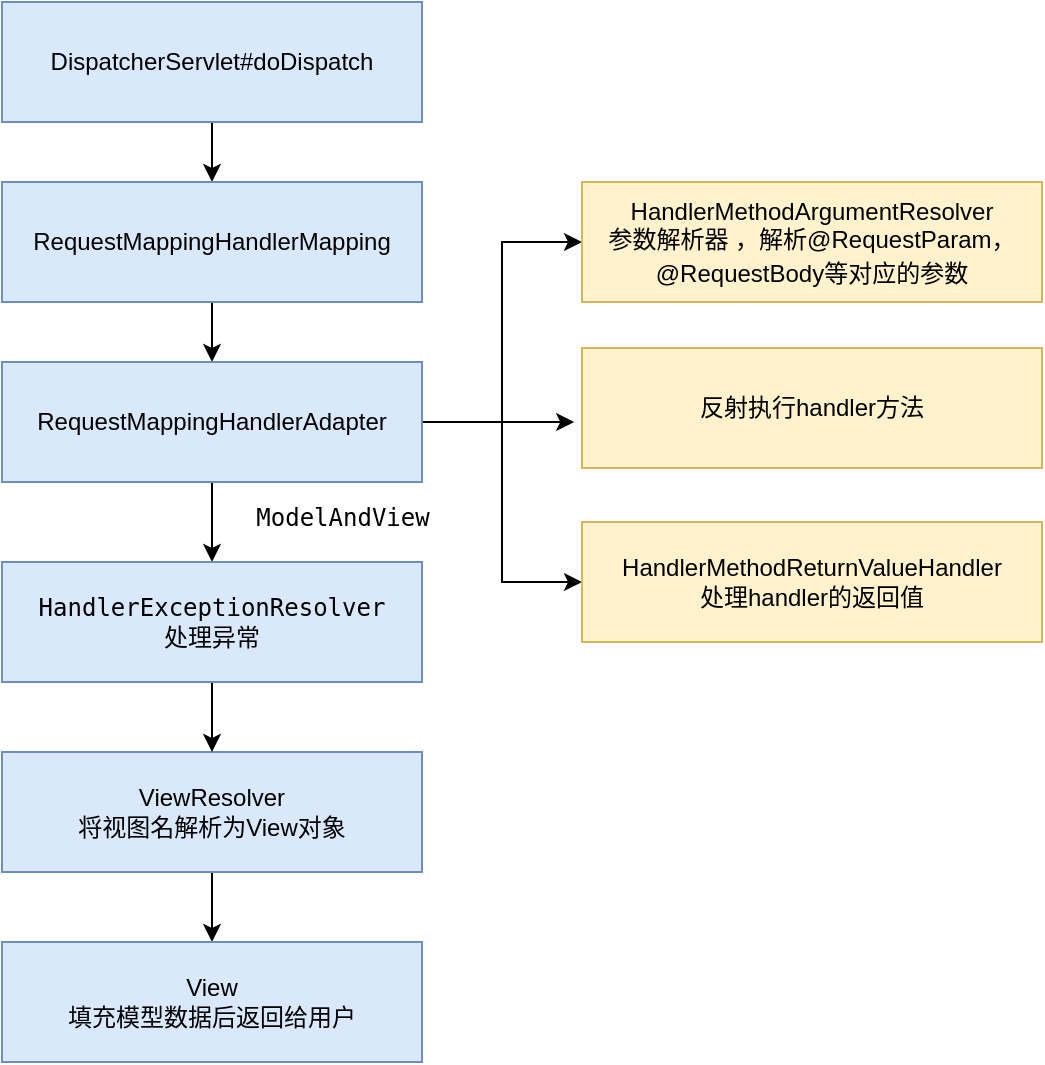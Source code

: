 <mxfile version="15.8.4" type="device"><diagram id="BCfI6tQF-bipjTEjHExv" name="第 1 页"><mxGraphModel dx="946" dy="625" grid="1" gridSize="10" guides="1" tooltips="1" connect="1" arrows="1" fold="1" page="1" pageScale="1" pageWidth="827" pageHeight="1169" math="0" shadow="0"><root><mxCell id="0"/><mxCell id="1" parent="0"/><mxCell id="TitN8U7ecw2IJTuLrCnv-14" value="" style="edgeStyle=orthogonalEdgeStyle;rounded=0;orthogonalLoop=1;jettySize=auto;html=1;" edge="1" parent="1" source="TitN8U7ecw2IJTuLrCnv-1" target="TitN8U7ecw2IJTuLrCnv-2"><mxGeometry relative="1" as="geometry"/></mxCell><mxCell id="TitN8U7ecw2IJTuLrCnv-1" value="DispatcherServlet#doDispatch" style="rounded=0;whiteSpace=wrap;html=1;fillColor=#dae8fc;strokeColor=#6c8ebf;" vertex="1" parent="1"><mxGeometry x="150" y="210" width="210" height="60" as="geometry"/></mxCell><mxCell id="TitN8U7ecw2IJTuLrCnv-15" value="" style="edgeStyle=orthogonalEdgeStyle;rounded=0;orthogonalLoop=1;jettySize=auto;html=1;" edge="1" parent="1" source="TitN8U7ecw2IJTuLrCnv-2" target="TitN8U7ecw2IJTuLrCnv-3"><mxGeometry relative="1" as="geometry"/></mxCell><mxCell id="TitN8U7ecw2IJTuLrCnv-2" value="RequestMappingHandlerMapping" style="rounded=0;whiteSpace=wrap;html=1;fillColor=#dae8fc;strokeColor=#6c8ebf;" vertex="1" parent="1"><mxGeometry x="150" y="300" width="210" height="60" as="geometry"/></mxCell><mxCell id="TitN8U7ecw2IJTuLrCnv-16" style="edgeStyle=orthogonalEdgeStyle;rounded=0;orthogonalLoop=1;jettySize=auto;html=1;exitX=1;exitY=0.5;exitDx=0;exitDy=0;entryX=0;entryY=0.5;entryDx=0;entryDy=0;" edge="1" parent="1" source="TitN8U7ecw2IJTuLrCnv-3" target="TitN8U7ecw2IJTuLrCnv-4"><mxGeometry relative="1" as="geometry"/></mxCell><mxCell id="TitN8U7ecw2IJTuLrCnv-21" style="edgeStyle=orthogonalEdgeStyle;rounded=0;orthogonalLoop=1;jettySize=auto;html=1;exitX=1;exitY=0.5;exitDx=0;exitDy=0;entryX=-0.017;entryY=0.617;entryDx=0;entryDy=0;entryPerimeter=0;" edge="1" parent="1" source="TitN8U7ecw2IJTuLrCnv-3" target="TitN8U7ecw2IJTuLrCnv-5"><mxGeometry relative="1" as="geometry"/></mxCell><mxCell id="TitN8U7ecw2IJTuLrCnv-22" style="edgeStyle=orthogonalEdgeStyle;rounded=0;orthogonalLoop=1;jettySize=auto;html=1;exitX=1;exitY=0.5;exitDx=0;exitDy=0;entryX=0;entryY=0.5;entryDx=0;entryDy=0;" edge="1" parent="1" source="TitN8U7ecw2IJTuLrCnv-3" target="TitN8U7ecw2IJTuLrCnv-6"><mxGeometry relative="1" as="geometry"/></mxCell><mxCell id="TitN8U7ecw2IJTuLrCnv-23" value="" style="edgeStyle=orthogonalEdgeStyle;rounded=0;orthogonalLoop=1;jettySize=auto;html=1;" edge="1" parent="1" source="TitN8U7ecw2IJTuLrCnv-3" target="TitN8U7ecw2IJTuLrCnv-20"><mxGeometry relative="1" as="geometry"/></mxCell><mxCell id="TitN8U7ecw2IJTuLrCnv-3" value="RequestMappingHandlerAdapter" style="rounded=0;whiteSpace=wrap;html=1;fillColor=#dae8fc;strokeColor=#6c8ebf;" vertex="1" parent="1"><mxGeometry x="150" y="390" width="210" height="60" as="geometry"/></mxCell><mxCell id="TitN8U7ecw2IJTuLrCnv-4" value="HandlerMethodArgumentResolver&lt;br&gt;参数解析器 ，解析@RequestParam，@RequestBody等对应的参数&lt;span style=&quot;color: rgb(79 , 79 , 79) ; font-family: , &amp;#34;sf ui text&amp;#34; , &amp;#34;arial&amp;#34; , &amp;#34;pingfang sc&amp;#34; , &amp;#34;hiragino sans gb&amp;#34; , &amp;#34;microsoft yahei&amp;#34; , &amp;#34;wenquanyi micro hei&amp;#34; , sans-serif ; font-size: 14px ; background-color: rgb(255 , 255 , 255)&quot;&gt;&lt;br&gt;&lt;/span&gt;" style="rounded=0;whiteSpace=wrap;html=1;fillColor=#fff2cc;strokeColor=#d6b656;" vertex="1" parent="1"><mxGeometry x="440" y="300" width="230" height="60" as="geometry"/></mxCell><mxCell id="TitN8U7ecw2IJTuLrCnv-5" value="反射执行handler方法" style="rounded=0;whiteSpace=wrap;html=1;fillColor=#fff2cc;strokeColor=#d6b656;" vertex="1" parent="1"><mxGeometry x="440" y="383" width="230" height="60" as="geometry"/></mxCell><mxCell id="TitN8U7ecw2IJTuLrCnv-6" value="HandlerMethodReturnValueHandler&lt;br&gt;处理handler的返回值" style="rounded=0;whiteSpace=wrap;html=1;fillColor=#fff2cc;strokeColor=#d6b656;" vertex="1" parent="1"><mxGeometry x="440" y="470" width="230" height="60" as="geometry"/></mxCell><mxCell id="TitN8U7ecw2IJTuLrCnv-26" value="" style="edgeStyle=orthogonalEdgeStyle;rounded=0;orthogonalLoop=1;jettySize=auto;html=1;" edge="1" parent="1" source="TitN8U7ecw2IJTuLrCnv-17" target="TitN8U7ecw2IJTuLrCnv-25"><mxGeometry relative="1" as="geometry"/></mxCell><mxCell id="TitN8U7ecw2IJTuLrCnv-17" value="ViewResolver&lt;br&gt;将视图名解析为View对象" style="rounded=0;whiteSpace=wrap;html=1;fillColor=#dae8fc;strokeColor=#6c8ebf;" vertex="1" parent="1"><mxGeometry x="150" y="585" width="210" height="60" as="geometry"/></mxCell><mxCell id="TitN8U7ecw2IJTuLrCnv-24" value="" style="edgeStyle=orthogonalEdgeStyle;rounded=0;orthogonalLoop=1;jettySize=auto;html=1;" edge="1" parent="1" source="TitN8U7ecw2IJTuLrCnv-20" target="TitN8U7ecw2IJTuLrCnv-17"><mxGeometry relative="1" as="geometry"/></mxCell><mxCell id="TitN8U7ecw2IJTuLrCnv-20" value="&lt;pre&gt;HandlerExceptionResolver&lt;br/&gt;处理异常&lt;br&gt;&lt;/pre&gt;" style="rounded=0;whiteSpace=wrap;html=1;fillColor=#dae8fc;strokeColor=#6c8ebf;" vertex="1" parent="1"><mxGeometry x="150" y="490" width="210" height="60" as="geometry"/></mxCell><mxCell id="TitN8U7ecw2IJTuLrCnv-25" value="View&lt;br&gt;填充模型数据后返回给用户" style="rounded=0;whiteSpace=wrap;html=1;fillColor=#dae8fc;strokeColor=#6c8ebf;" vertex="1" parent="1"><mxGeometry x="150" y="680" width="210" height="60" as="geometry"/></mxCell><mxCell id="TitN8U7ecw2IJTuLrCnv-27" value="&lt;pre&gt;ModelAndView&lt;/pre&gt;" style="text;html=1;align=center;verticalAlign=middle;resizable=0;points=[];autosize=1;strokeColor=none;fillColor=none;" vertex="1" parent="1"><mxGeometry x="270" y="448" width="100" height="40" as="geometry"/></mxCell></root></mxGraphModel></diagram></mxfile>